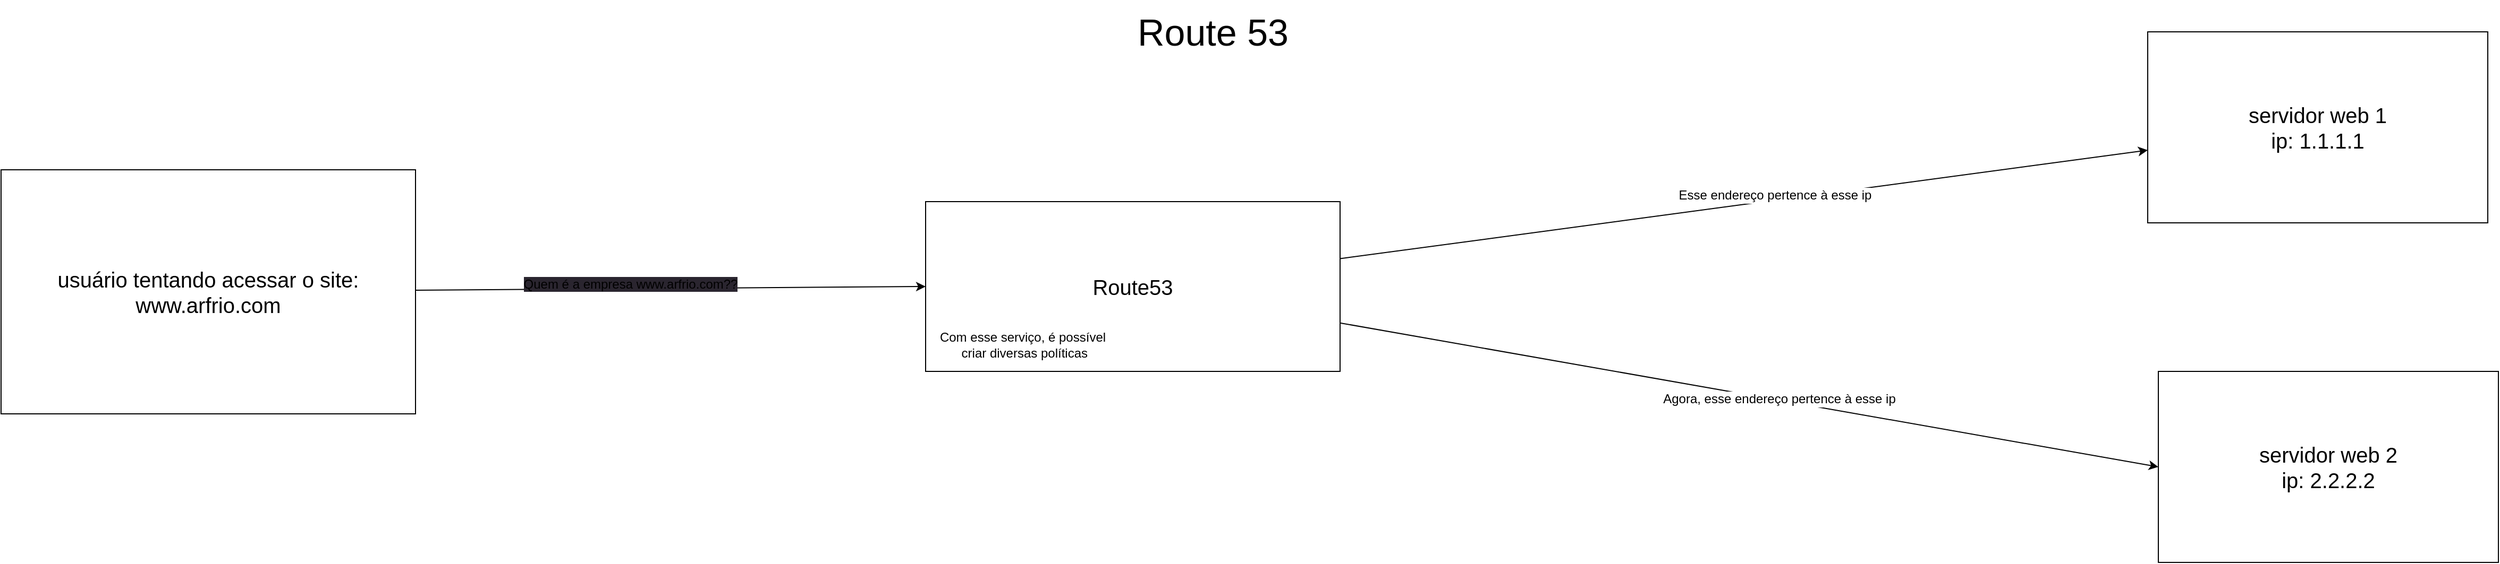 <mxfile>
    <diagram id="u-IKC-oWekWGFl0SVPDz" name="Page-1">
        <mxGraphModel dx="1797" dy="886" grid="1" gridSize="10" guides="1" tooltips="1" connect="1" arrows="1" fold="1" page="1" pageScale="1" pageWidth="5000" pageHeight="5000" math="0" shadow="0">
            <root>
                <mxCell id="0"/>
                <mxCell id="1" parent="0"/>
                <mxCell id="2" value="Route 53" style="text;html=1;align=center;verticalAlign=middle;resizable=0;points=[];autosize=1;strokeColor=none;fillColor=none;fontSize=35;" vertex="1" parent="1">
                    <mxGeometry x="1105" y="40" width="170" height="60" as="geometry"/>
                </mxCell>
                <mxCell id="4" value="servidor web 1&lt;br&gt;ip: 1.1.1.1" style="whiteSpace=wrap;html=1;fontSize=20;" vertex="1" parent="1">
                    <mxGeometry x="2070" y="70" width="320" height="180" as="geometry"/>
                </mxCell>
                <mxCell id="5" value="servidor web 2&lt;br&gt;ip: 2.2.2.2" style="whiteSpace=wrap;html=1;fontSize=20;" vertex="1" parent="1">
                    <mxGeometry x="2080" y="390" width="320" height="180" as="geometry"/>
                </mxCell>
                <mxCell id="11" style="edgeStyle=none;html=1;entryX=0;entryY=0.5;entryDx=0;entryDy=0;fontSize=12;" edge="1" parent="1" source="6" target="7">
                    <mxGeometry relative="1" as="geometry"/>
                </mxCell>
                <mxCell id="20" value="&lt;span style=&quot;background-color: rgb(42, 37, 47);&quot;&gt;Quem é a empresa www.arfrio.com??&lt;/span&gt;" style="edgeLabel;html=1;align=center;verticalAlign=middle;resizable=0;points=[];fontSize=12;" vertex="1" connectable="0" parent="11">
                    <mxGeometry x="-0.16" y="4" relative="1" as="geometry">
                        <mxPoint as="offset"/>
                    </mxGeometry>
                </mxCell>
                <mxCell id="6" value="usuário tentando acessar o site:&lt;br&gt;www.arfrio.com" style="whiteSpace=wrap;html=1;fontSize=20;" vertex="1" parent="1">
                    <mxGeometry x="50" y="200" width="390" height="230" as="geometry"/>
                </mxCell>
                <mxCell id="17" style="edgeStyle=none;html=1;fontSize=12;" edge="1" parent="1" source="7" target="4">
                    <mxGeometry relative="1" as="geometry"/>
                </mxCell>
                <mxCell id="19" value="Esse endereço pertence à esse ip" style="edgeLabel;html=1;align=center;verticalAlign=middle;resizable=0;points=[];fontSize=12;" vertex="1" connectable="0" parent="17">
                    <mxGeometry x="0.077" y="5" relative="1" as="geometry">
                        <mxPoint as="offset"/>
                    </mxGeometry>
                </mxCell>
                <mxCell id="22" style="edgeStyle=none;html=1;entryX=0;entryY=0.5;entryDx=0;entryDy=0;fontSize=12;" edge="1" parent="1" source="7" target="5">
                    <mxGeometry relative="1" as="geometry"/>
                </mxCell>
                <mxCell id="23" value="Agora, esse endereço pertence à esse ip" style="edgeLabel;html=1;align=center;verticalAlign=middle;resizable=0;points=[];fontSize=12;" vertex="1" connectable="0" parent="22">
                    <mxGeometry x="0.068" y="1" relative="1" as="geometry">
                        <mxPoint x="1" as="offset"/>
                    </mxGeometry>
                </mxCell>
                <mxCell id="7" value="Route53" style="whiteSpace=wrap;html=1;fontSize=20;" vertex="1" parent="1">
                    <mxGeometry x="920" y="230" width="390" height="160" as="geometry"/>
                </mxCell>
                <mxCell id="10" value="&lt;span style=&quot;font-size: 12px;&quot;&gt;Com esse serviço, é possível&lt;br style=&quot;font-size: 12px;&quot;&gt;&amp;nbsp;criar diversas políticas&lt;/span&gt;" style="text;html=1;align=center;verticalAlign=middle;resizable=0;points=[];autosize=1;strokeColor=none;fillColor=none;fontSize=12;" vertex="1" parent="1">
                    <mxGeometry x="921" y="345" width="180" height="40" as="geometry"/>
                </mxCell>
            </root>
        </mxGraphModel>
    </diagram>
</mxfile>